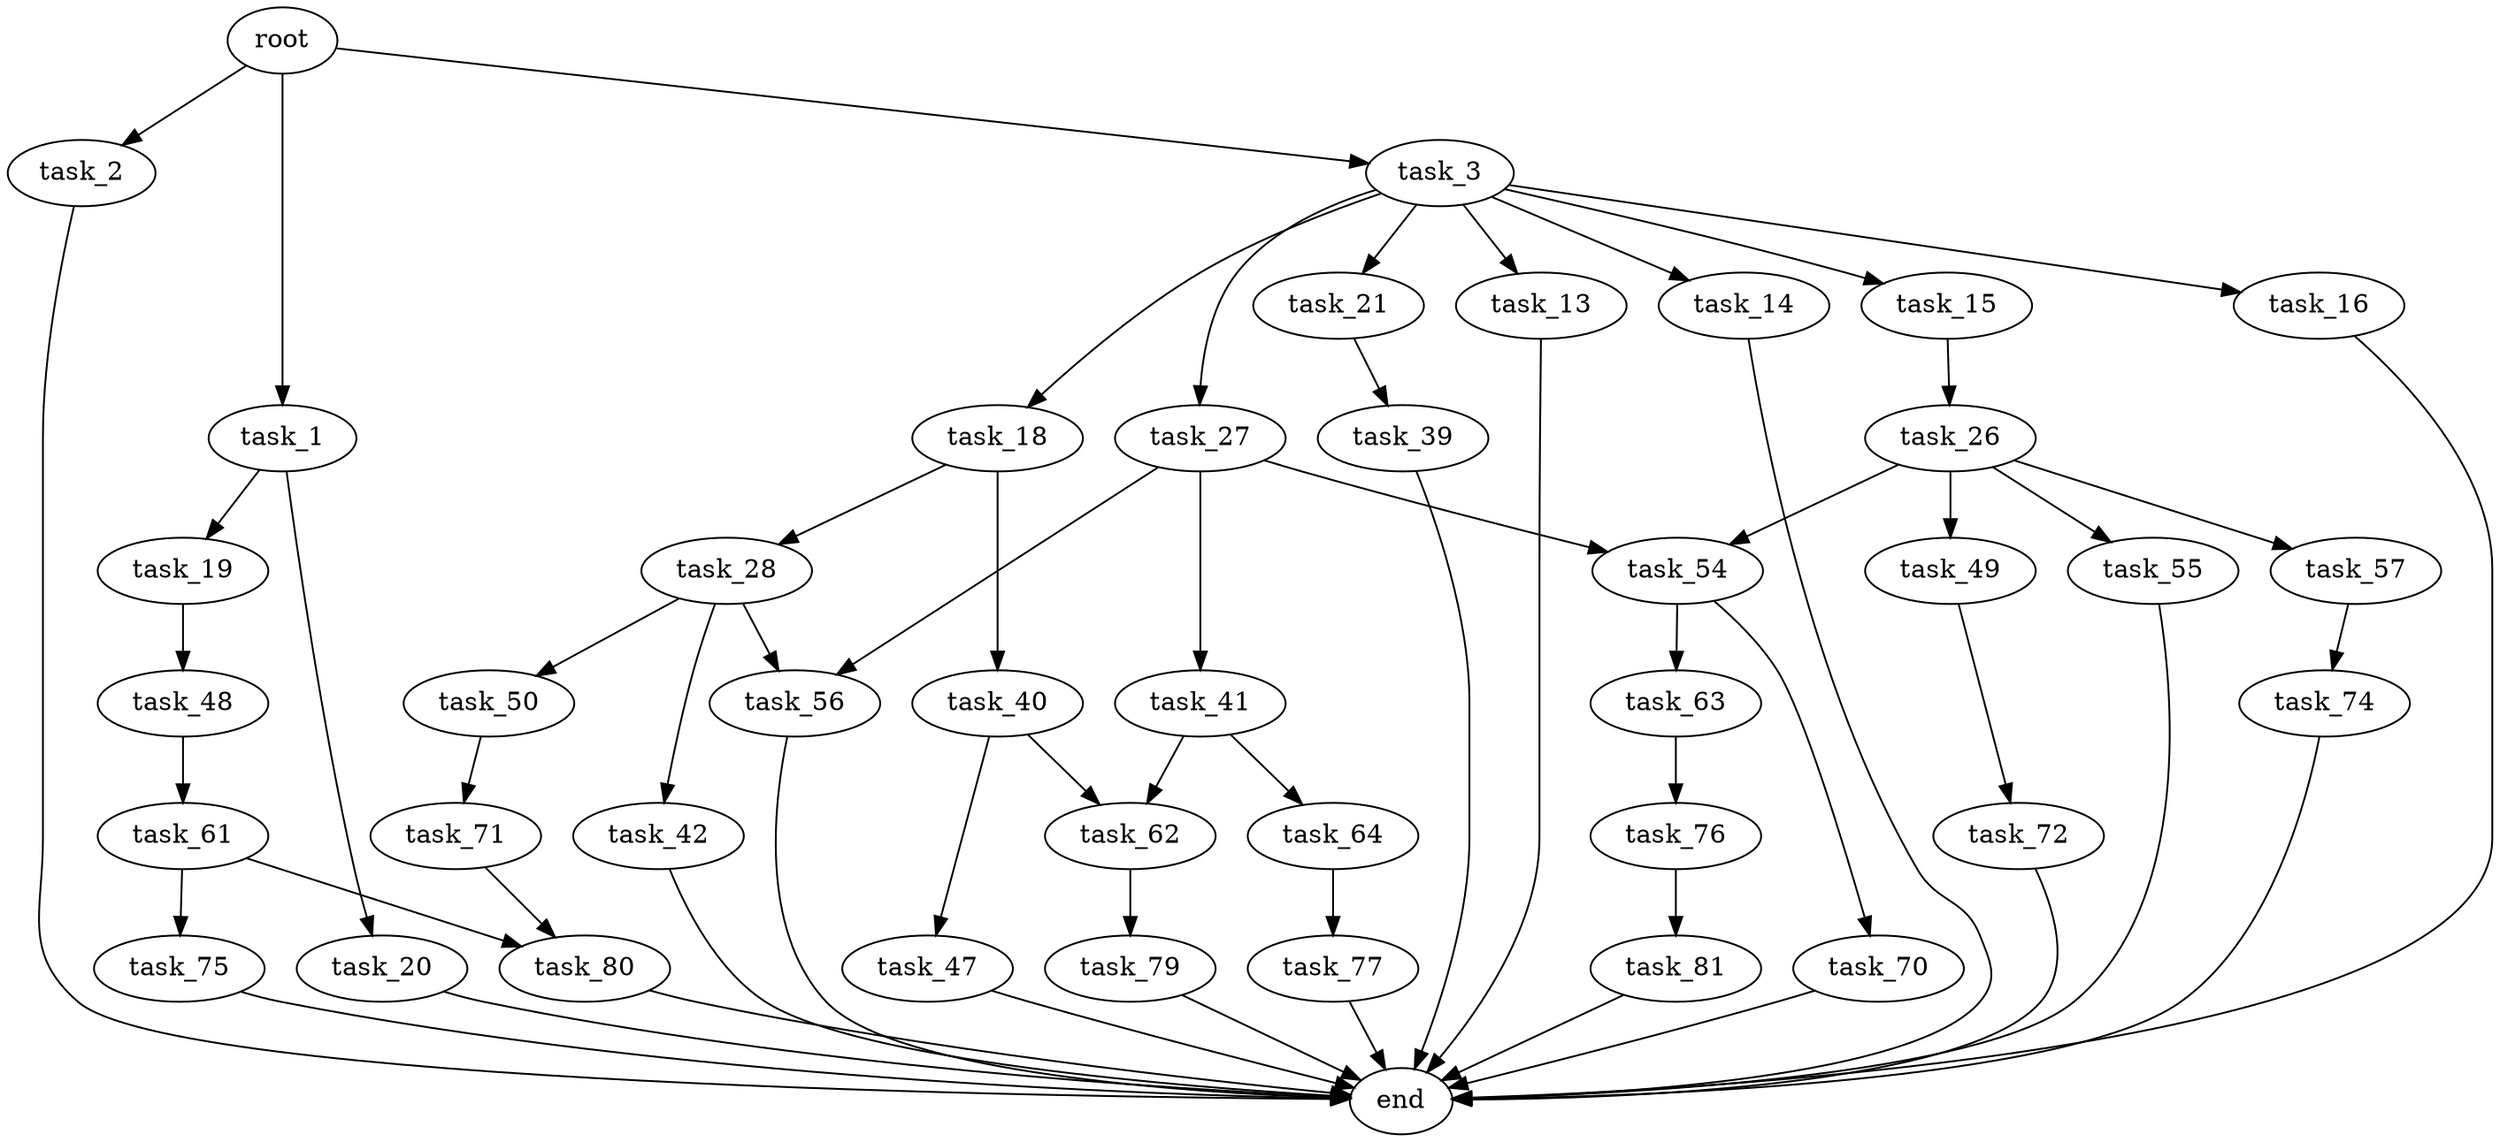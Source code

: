 digraph G {
  root [size="0.000000"];
  task_1 [size="231928233984.000000"];
  task_2 [size="68719476736.000000"];
  task_3 [size="155779676613.000000"];
  task_19 [size="79978553682.000000"];
  task_20 [size="41759125488.000000"];
  end [size="0.000000"];
  task_13 [size="1131249620934.000000"];
  task_14 [size="573465222.000000"];
  task_15 [size="8589934592.000000"];
  task_16 [size="231928233984.000000"];
  task_18 [size="2987932227.000000"];
  task_21 [size="11132225460.000000"];
  task_27 [size="19426610362.000000"];
  task_26 [size="782757789696.000000"];
  task_28 [size="3096027245.000000"];
  task_40 [size="30900328330.000000"];
  task_48 [size="549755813888.000000"];
  task_39 [size="28825323458.000000"];
  task_49 [size="549755813888.000000"];
  task_54 [size="215497781990.000000"];
  task_55 [size="697448536561.000000"];
  task_57 [size="290065938.000000"];
  task_41 [size="29578552692.000000"];
  task_56 [size="348308659348.000000"];
  task_42 [size="14465024987.000000"];
  task_50 [size="1073741824000.000000"];
  task_47 [size="134774024580.000000"];
  task_62 [size="1000547570273.000000"];
  task_64 [size="32530073947.000000"];
  task_61 [size="52624036397.000000"];
  task_72 [size="156518987092.000000"];
  task_71 [size="4071586230.000000"];
  task_63 [size="368293445632.000000"];
  task_70 [size="4584642533.000000"];
  task_74 [size="231928233984.000000"];
  task_75 [size="836285286668.000000"];
  task_80 [size="108950289612.000000"];
  task_79 [size="68719476736.000000"];
  task_76 [size="68719476736.000000"];
  task_77 [size="68719476736.000000"];
  task_81 [size="6633756378.000000"];

  root -> task_1 [size="1.000000"];
  root -> task_2 [size="1.000000"];
  root -> task_3 [size="1.000000"];
  task_1 -> task_19 [size="301989888.000000"];
  task_1 -> task_20 [size="301989888.000000"];
  task_2 -> end [size="1.000000"];
  task_3 -> task_13 [size="209715200.000000"];
  task_3 -> task_14 [size="209715200.000000"];
  task_3 -> task_15 [size="209715200.000000"];
  task_3 -> task_16 [size="209715200.000000"];
  task_3 -> task_18 [size="209715200.000000"];
  task_3 -> task_21 [size="209715200.000000"];
  task_3 -> task_27 [size="209715200.000000"];
  task_19 -> task_48 [size="75497472.000000"];
  task_20 -> end [size="1.000000"];
  task_13 -> end [size="1.000000"];
  task_14 -> end [size="1.000000"];
  task_15 -> task_26 [size="33554432.000000"];
  task_16 -> end [size="1.000000"];
  task_18 -> task_28 [size="75497472.000000"];
  task_18 -> task_40 [size="75497472.000000"];
  task_21 -> task_39 [size="679477248.000000"];
  task_27 -> task_41 [size="33554432.000000"];
  task_27 -> task_54 [size="33554432.000000"];
  task_27 -> task_56 [size="33554432.000000"];
  task_26 -> task_49 [size="679477248.000000"];
  task_26 -> task_54 [size="679477248.000000"];
  task_26 -> task_55 [size="679477248.000000"];
  task_26 -> task_57 [size="679477248.000000"];
  task_28 -> task_42 [size="209715200.000000"];
  task_28 -> task_50 [size="209715200.000000"];
  task_28 -> task_56 [size="209715200.000000"];
  task_40 -> task_47 [size="33554432.000000"];
  task_40 -> task_62 [size="33554432.000000"];
  task_48 -> task_61 [size="536870912.000000"];
  task_39 -> end [size="1.000000"];
  task_49 -> task_72 [size="536870912.000000"];
  task_54 -> task_63 [size="411041792.000000"];
  task_54 -> task_70 [size="411041792.000000"];
  task_55 -> end [size="1.000000"];
  task_57 -> task_74 [size="33554432.000000"];
  task_41 -> task_62 [size="134217728.000000"];
  task_41 -> task_64 [size="134217728.000000"];
  task_56 -> end [size="1.000000"];
  task_42 -> end [size="1.000000"];
  task_50 -> task_71 [size="838860800.000000"];
  task_47 -> end [size="1.000000"];
  task_62 -> task_79 [size="679477248.000000"];
  task_64 -> task_77 [size="33554432.000000"];
  task_61 -> task_75 [size="838860800.000000"];
  task_61 -> task_80 [size="838860800.000000"];
  task_72 -> end [size="1.000000"];
  task_71 -> task_80 [size="75497472.000000"];
  task_63 -> task_76 [size="411041792.000000"];
  task_70 -> end [size="1.000000"];
  task_74 -> end [size="1.000000"];
  task_75 -> end [size="1.000000"];
  task_80 -> end [size="1.000000"];
  task_79 -> end [size="1.000000"];
  task_76 -> task_81 [size="134217728.000000"];
  task_77 -> end [size="1.000000"];
  task_81 -> end [size="1.000000"];
}
